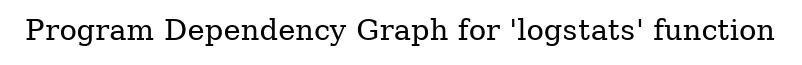 digraph "Program Dependency Graph for 'logstats' function" {
	label="Program Dependency Graph for 'logstats' function";

}
